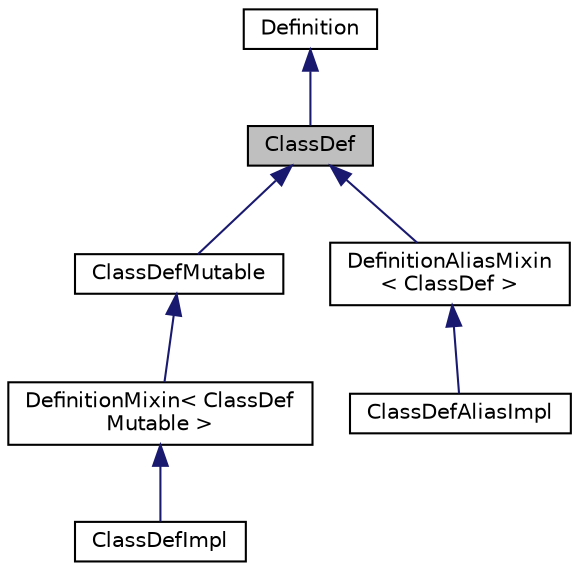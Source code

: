 digraph "ClassDef"
{
 // INTERACTIVE_SVG=YES
 // LATEX_PDF_SIZE
  edge [fontname="Helvetica",fontsize="10",labelfontname="Helvetica",labelfontsize="10"];
  node [fontname="Helvetica",fontsize="10",shape=record];
  Node1 [label="ClassDef",height=0.2,width=0.4,color="black", fillcolor="grey75", style="filled", fontcolor="black",tooltip="A abstract class representing of a compound symbol."];
  Node2 -> Node1 [dir="back",color="midnightblue",fontsize="10",style="solid",fontname="Helvetica"];
  Node2 [label="Definition",height=0.2,width=0.4,color="black", fillcolor="white", style="filled",URL="$d5/dcc/class_definition.html",tooltip="The common base class of all entity definitions found in the sources."];
  Node1 -> Node3 [dir="back",color="midnightblue",fontsize="10",style="solid",fontname="Helvetica"];
  Node3 [label="ClassDefMutable",height=0.2,width=0.4,color="black", fillcolor="white", style="filled",URL="$d0/dc2/class_class_def_mutable.html",tooltip=" "];
  Node3 -> Node4 [dir="back",color="midnightblue",fontsize="10",style="solid",fontname="Helvetica"];
  Node4 [label="DefinitionMixin\< ClassDef\lMutable \>",height=0.2,width=0.4,color="black", fillcolor="white", style="filled",URL="$dd/d10/class_definition_mixin.html",tooltip=" "];
  Node4 -> Node5 [dir="back",color="midnightblue",fontsize="10",style="solid",fontname="Helvetica"];
  Node5 [label="ClassDefImpl",height=0.2,width=0.4,color="black", fillcolor="white", style="filled",URL="$d1/d25/class_class_def_impl.html",tooltip="Implementation of the ClassDef interface"];
  Node1 -> Node6 [dir="back",color="midnightblue",fontsize="10",style="solid",fontname="Helvetica"];
  Node6 [label="DefinitionAliasMixin\l\< ClassDef \>",height=0.2,width=0.4,color="black", fillcolor="white", style="filled",URL="$d8/d83/class_definition_alias_mixin.html",tooltip=" "];
  Node6 -> Node7 [dir="back",color="midnightblue",fontsize="10",style="solid",fontname="Helvetica"];
  Node7 [label="ClassDefAliasImpl",height=0.2,width=0.4,color="black", fillcolor="white", style="filled",URL="$d0/d2b/class_class_def_alias_impl.html",tooltip=" "];
}

